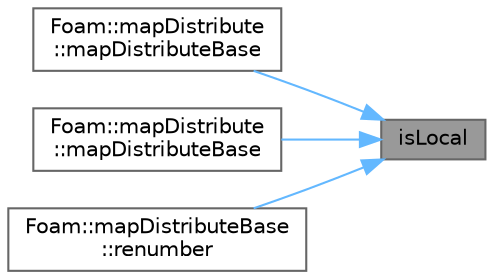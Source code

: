 digraph "isLocal"
{
 // LATEX_PDF_SIZE
  bgcolor="transparent";
  edge [fontname=Helvetica,fontsize=10,labelfontname=Helvetica,labelfontsize=10];
  node [fontname=Helvetica,fontsize=10,shape=box,height=0.2,width=0.4];
  rankdir="RL";
  Node1 [id="Node000001",label="isLocal",height=0.2,width=0.4,color="gray40", fillcolor="grey60", style="filled", fontcolor="black",tooltip=" "];
  Node1 -> Node2 [id="edge1_Node000001_Node000002",dir="back",color="steelblue1",style="solid",tooltip=" "];
  Node2 [id="Node000002",label="Foam::mapDistribute\l::mapDistributeBase",height=0.2,width=0.4,color="grey40", fillcolor="white", style="filled",URL="$classFoam_1_1mapDistribute.html#a195577414a46fa3984b790a9c9b9a877",tooltip=" "];
  Node1 -> Node3 [id="edge2_Node000001_Node000003",dir="back",color="steelblue1",style="solid",tooltip=" "];
  Node3 [id="Node000003",label="Foam::mapDistribute\l::mapDistributeBase",height=0.2,width=0.4,color="grey40", fillcolor="white", style="filled",URL="$classFoam_1_1mapDistribute.html#ad74b18dfd908733010446825150f657c",tooltip=" "];
  Node1 -> Node4 [id="edge3_Node000001_Node000004",dir="back",color="steelblue1",style="solid",tooltip=" "];
  Node4 [id="Node000004",label="Foam::mapDistributeBase\l::renumber",height=0.2,width=0.4,color="grey40", fillcolor="white", style="filled",URL="$classFoam_1_1mapDistributeBase.html#a47982060bb4a510a889e78fccf36e513",tooltip=" "];
}
